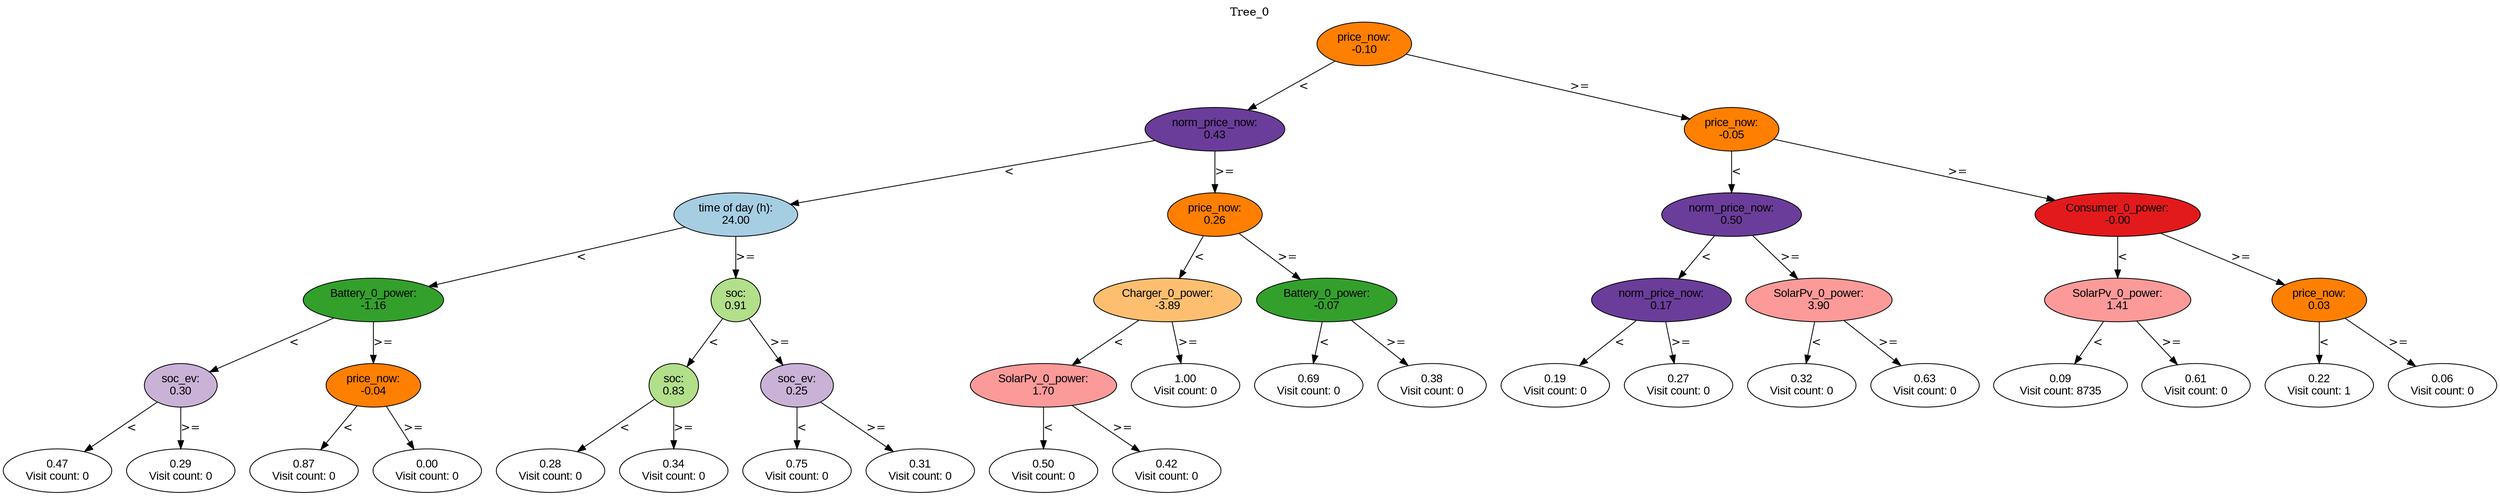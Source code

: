 digraph BST {
    node [fontname="Arial" style=filled colorscheme=paired12];
    0 [ label = "price_now:
-0.10" fillcolor=8];
    1 [ label = "norm_price_now:
0.43" fillcolor=10];
    2 [ label = "time of day (h):
24.00" fillcolor=1];
    3 [ label = "Battery_0_power:
-1.16" fillcolor=4];
    4 [ label = "soc_ev:
0.30" fillcolor=9];
    5 [ label = "0.47
Visit count: 0" fillcolor=white];
    6 [ label = "0.29
Visit count: 0" fillcolor=white];
    7 [ label = "price_now:
-0.04" fillcolor=8];
    8 [ label = "0.87
Visit count: 0" fillcolor=white];
    9 [ label = "0.00
Visit count: 0" fillcolor=white];
    10 [ label = "soc:
0.91" fillcolor=3];
    11 [ label = "soc:
0.83" fillcolor=3];
    12 [ label = "0.28
Visit count: 0" fillcolor=white];
    13 [ label = "0.34
Visit count: 0" fillcolor=white];
    14 [ label = "soc_ev:
0.25" fillcolor=9];
    15 [ label = "0.75
Visit count: 0" fillcolor=white];
    16 [ label = "0.31
Visit count: 0" fillcolor=white];
    17 [ label = "price_now:
0.26" fillcolor=8];
    18 [ label = "Charger_0_power:
-3.89" fillcolor=7];
    19 [ label = "SolarPv_0_power:
1.70" fillcolor=5];
    20 [ label = "0.50
Visit count: 0" fillcolor=white];
    21 [ label = "0.42
Visit count: 0" fillcolor=white];
    22 [ label = "1.00
Visit count: 0" fillcolor=white];
    23 [ label = "Battery_0_power:
-0.07" fillcolor=4];
    24 [ label = "0.69
Visit count: 0" fillcolor=white];
    25 [ label = "0.38
Visit count: 0" fillcolor=white];
    26 [ label = "price_now:
-0.05" fillcolor=8];
    27 [ label = "norm_price_now:
0.50" fillcolor=10];
    28 [ label = "norm_price_now:
0.17" fillcolor=10];
    29 [ label = "0.19
Visit count: 0" fillcolor=white];
    30 [ label = "0.27
Visit count: 0" fillcolor=white];
    31 [ label = "SolarPv_0_power:
3.90" fillcolor=5];
    32 [ label = "0.32
Visit count: 0" fillcolor=white];
    33 [ label = "0.63
Visit count: 0" fillcolor=white];
    34 [ label = "Consumer_0_power:
-0.00" fillcolor=6];
    35 [ label = "SolarPv_0_power:
1.41" fillcolor=5];
    36 [ label = "0.09
Visit count: 8735" fillcolor=white];
    37 [ label = "0.61
Visit count: 0" fillcolor=white];
    38 [ label = "price_now:
0.03" fillcolor=8];
    39 [ label = "0.22
Visit count: 1" fillcolor=white];
    40 [ label = "0.06
Visit count: 0" fillcolor=white];

    0  -> 1[ label = "<"];
    0  -> 26[ label = ">="];
    1  -> 2[ label = "<"];
    1  -> 17[ label = ">="];
    2  -> 3[ label = "<"];
    2  -> 10[ label = ">="];
    3  -> 4[ label = "<"];
    3  -> 7[ label = ">="];
    4  -> 5[ label = "<"];
    4  -> 6[ label = ">="];
    7  -> 8[ label = "<"];
    7  -> 9[ label = ">="];
    10  -> 11[ label = "<"];
    10  -> 14[ label = ">="];
    11  -> 12[ label = "<"];
    11  -> 13[ label = ">="];
    14  -> 15[ label = "<"];
    14  -> 16[ label = ">="];
    17  -> 18[ label = "<"];
    17  -> 23[ label = ">="];
    18  -> 19[ label = "<"];
    18  -> 22[ label = ">="];
    19  -> 20[ label = "<"];
    19  -> 21[ label = ">="];
    23  -> 24[ label = "<"];
    23  -> 25[ label = ">="];
    26  -> 27[ label = "<"];
    26  -> 34[ label = ">="];
    27  -> 28[ label = "<"];
    27  -> 31[ label = ">="];
    28  -> 29[ label = "<"];
    28  -> 30[ label = ">="];
    31  -> 32[ label = "<"];
    31  -> 33[ label = ">="];
    34  -> 35[ label = "<"];
    34  -> 38[ label = ">="];
    35  -> 36[ label = "<"];
    35  -> 37[ label = ">="];
    38  -> 39[ label = "<"];
    38  -> 40[ label = ">="];

    labelloc="t";
    label="Tree_0";
}
